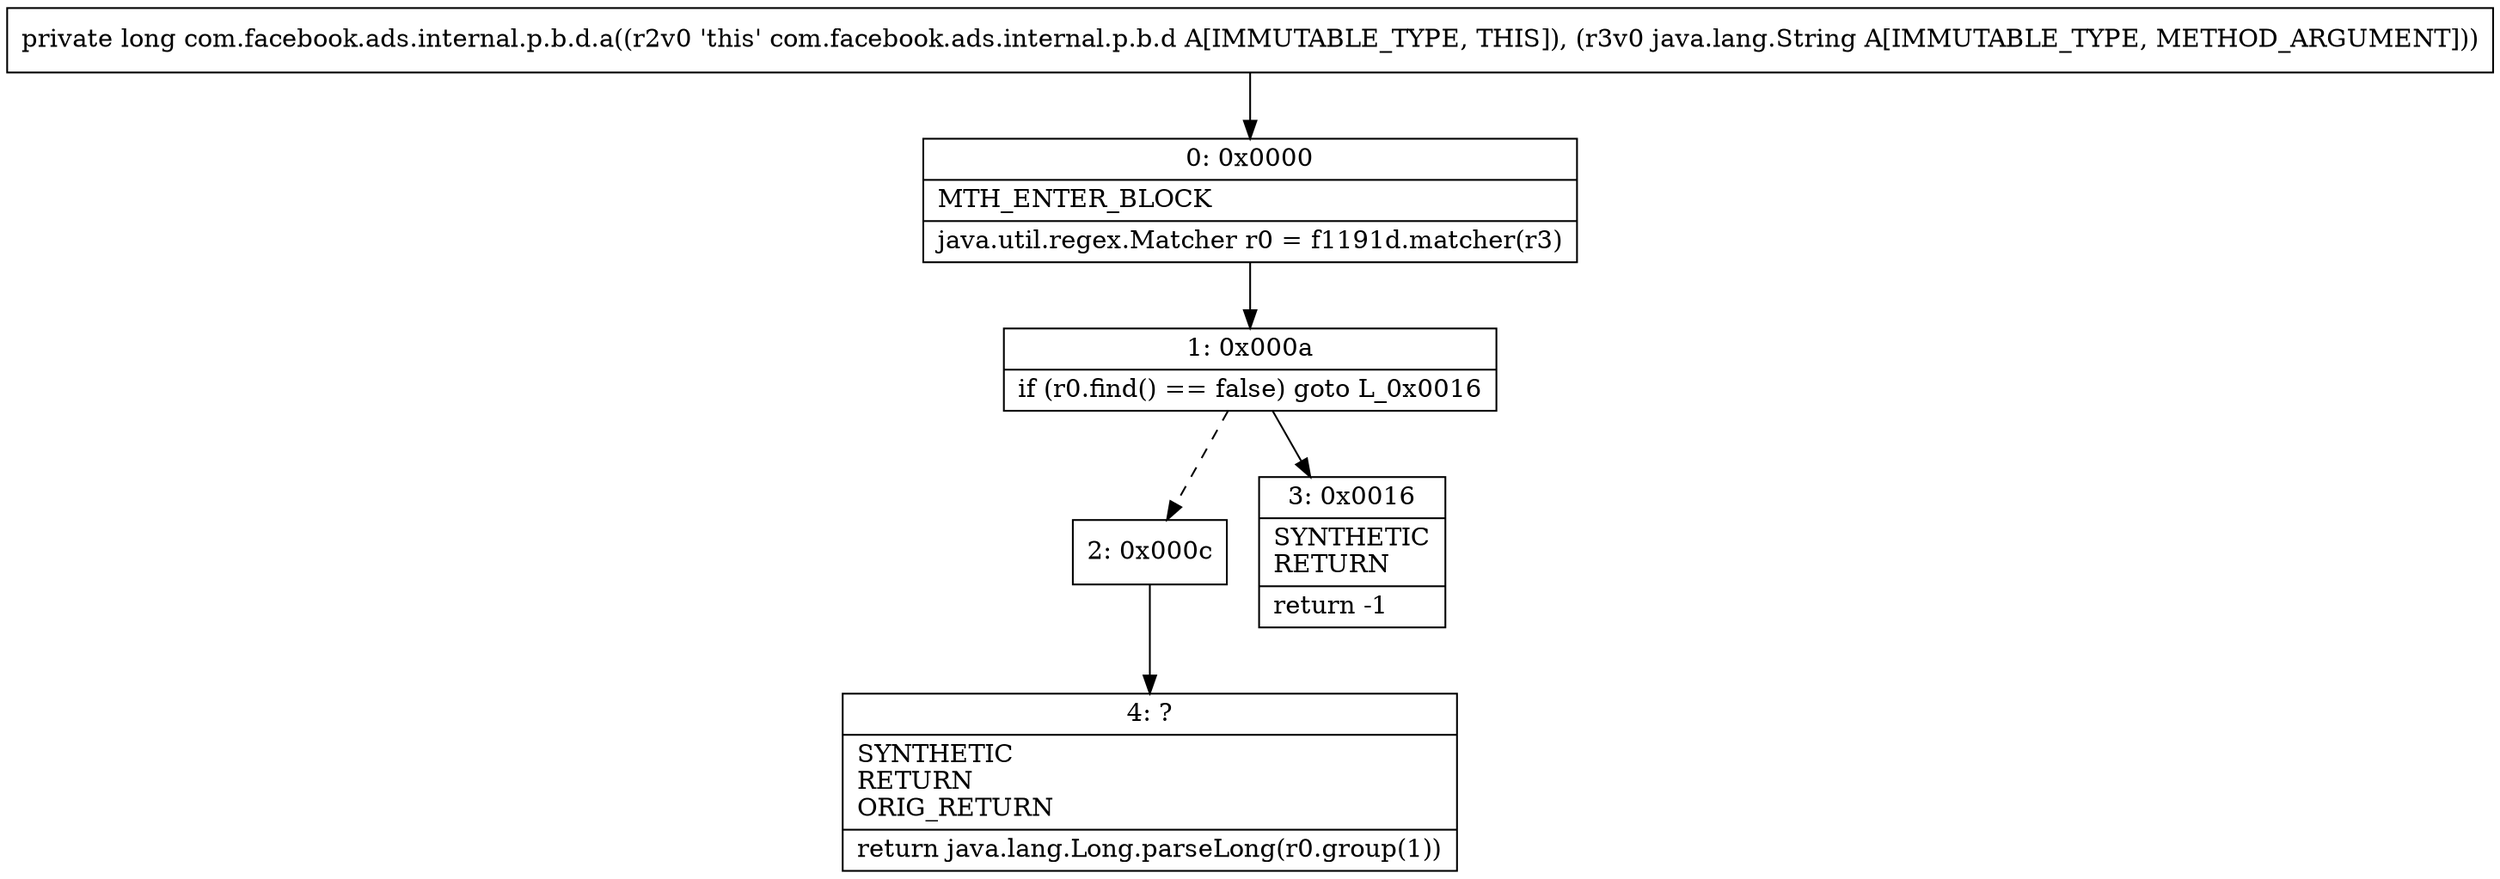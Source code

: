 digraph "CFG forcom.facebook.ads.internal.p.b.d.a(Ljava\/lang\/String;)J" {
Node_0 [shape=record,label="{0\:\ 0x0000|MTH_ENTER_BLOCK\l|java.util.regex.Matcher r0 = f1191d.matcher(r3)\l}"];
Node_1 [shape=record,label="{1\:\ 0x000a|if (r0.find() == false) goto L_0x0016\l}"];
Node_2 [shape=record,label="{2\:\ 0x000c}"];
Node_3 [shape=record,label="{3\:\ 0x0016|SYNTHETIC\lRETURN\l|return \-1\l}"];
Node_4 [shape=record,label="{4\:\ ?|SYNTHETIC\lRETURN\lORIG_RETURN\l|return java.lang.Long.parseLong(r0.group(1))\l}"];
MethodNode[shape=record,label="{private long com.facebook.ads.internal.p.b.d.a((r2v0 'this' com.facebook.ads.internal.p.b.d A[IMMUTABLE_TYPE, THIS]), (r3v0 java.lang.String A[IMMUTABLE_TYPE, METHOD_ARGUMENT])) }"];
MethodNode -> Node_0;
Node_0 -> Node_1;
Node_1 -> Node_2[style=dashed];
Node_1 -> Node_3;
Node_2 -> Node_4;
}

